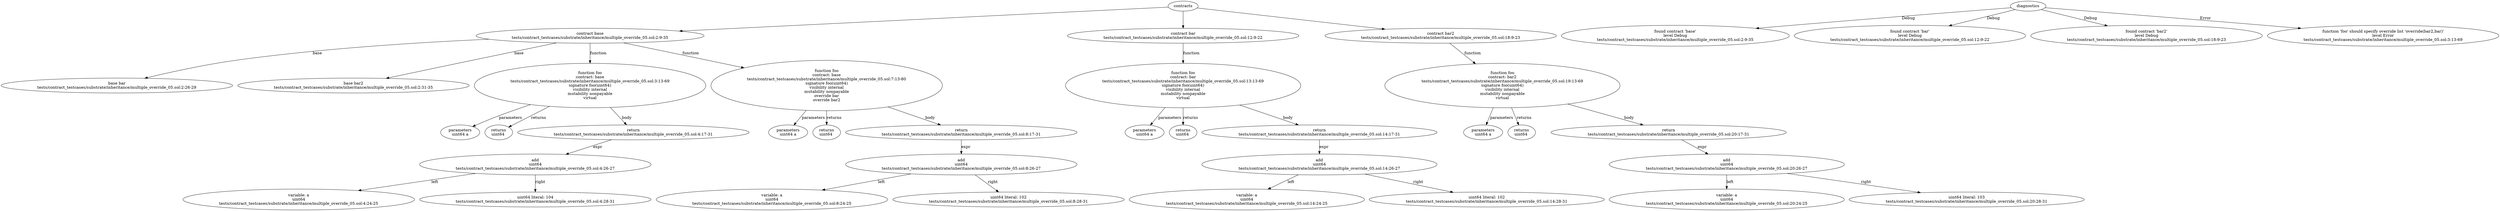 strict digraph "tests/contract_testcases/substrate/inheritance/multiple_override_05.sol" {
	contract [label="contract base\ntests/contract_testcases/substrate/inheritance/multiple_override_05.sol:2:9-35"]
	base [label="base bar\ntests/contract_testcases/substrate/inheritance/multiple_override_05.sol:2:26-29"]
	base_3 [label="base bar2\ntests/contract_testcases/substrate/inheritance/multiple_override_05.sol:2:31-35"]
	foo [label="function foo\ncontract: base\ntests/contract_testcases/substrate/inheritance/multiple_override_05.sol:3:13-69\nsignature foo(uint64)\nvisibility internal\nmutability nonpayable\nvirtual"]
	parameters [label="parameters\nuint64 a"]
	returns [label="returns\nuint64 "]
	return [label="return\ntests/contract_testcases/substrate/inheritance/multiple_override_05.sol:4:17-31"]
	add [label="add\nuint64\ntests/contract_testcases/substrate/inheritance/multiple_override_05.sol:4:26-27"]
	variable [label="variable: a\nuint64\ntests/contract_testcases/substrate/inheritance/multiple_override_05.sol:4:24-25"]
	number_literal [label="uint64 literal: 104\ntests/contract_testcases/substrate/inheritance/multiple_override_05.sol:4:28-31"]
	foo_11 [label="function foo\ncontract: base\ntests/contract_testcases/substrate/inheritance/multiple_override_05.sol:7:13-80\nsignature foo(uint64)\nvisibility internal\nmutability nonpayable\noverride bar\noverride bar2"]
	parameters_12 [label="parameters\nuint64 a"]
	returns_13 [label="returns\nuint64 "]
	return_14 [label="return\ntests/contract_testcases/substrate/inheritance/multiple_override_05.sol:8:17-31"]
	add_15 [label="add\nuint64\ntests/contract_testcases/substrate/inheritance/multiple_override_05.sol:8:26-27"]
	variable_16 [label="variable: a\nuint64\ntests/contract_testcases/substrate/inheritance/multiple_override_05.sol:8:24-25"]
	number_literal_17 [label="uint64 literal: 102\ntests/contract_testcases/substrate/inheritance/multiple_override_05.sol:8:28-31"]
	contract_18 [label="contract bar\ntests/contract_testcases/substrate/inheritance/multiple_override_05.sol:12:9-22"]
	foo_19 [label="function foo\ncontract: bar\ntests/contract_testcases/substrate/inheritance/multiple_override_05.sol:13:13-69\nsignature foo(uint64)\nvisibility internal\nmutability nonpayable\nvirtual"]
	parameters_20 [label="parameters\nuint64 a"]
	returns_21 [label="returns\nuint64 "]
	return_22 [label="return\ntests/contract_testcases/substrate/inheritance/multiple_override_05.sol:14:17-31"]
	add_23 [label="add\nuint64\ntests/contract_testcases/substrate/inheritance/multiple_override_05.sol:14:26-27"]
	variable_24 [label="variable: a\nuint64\ntests/contract_testcases/substrate/inheritance/multiple_override_05.sol:14:24-25"]
	number_literal_25 [label="uint64 literal: 102\ntests/contract_testcases/substrate/inheritance/multiple_override_05.sol:14:28-31"]
	contract_26 [label="contract bar2\ntests/contract_testcases/substrate/inheritance/multiple_override_05.sol:18:9-23"]
	foo_27 [label="function foo\ncontract: bar2\ntests/contract_testcases/substrate/inheritance/multiple_override_05.sol:19:13-69\nsignature foo(uint64)\nvisibility internal\nmutability nonpayable\nvirtual"]
	parameters_28 [label="parameters\nuint64 a"]
	returns_29 [label="returns\nuint64 "]
	return_30 [label="return\ntests/contract_testcases/substrate/inheritance/multiple_override_05.sol:20:17-31"]
	add_31 [label="add\nuint64\ntests/contract_testcases/substrate/inheritance/multiple_override_05.sol:20:26-27"]
	variable_32 [label="variable: a\nuint64\ntests/contract_testcases/substrate/inheritance/multiple_override_05.sol:20:24-25"]
	number_literal_33 [label="uint64 literal: 103\ntests/contract_testcases/substrate/inheritance/multiple_override_05.sol:20:28-31"]
	diagnostic [label="found contract 'base'\nlevel Debug\ntests/contract_testcases/substrate/inheritance/multiple_override_05.sol:2:9-35"]
	diagnostic_36 [label="found contract 'bar'\nlevel Debug\ntests/contract_testcases/substrate/inheritance/multiple_override_05.sol:12:9-22"]
	diagnostic_37 [label="found contract 'bar2'\nlevel Debug\ntests/contract_testcases/substrate/inheritance/multiple_override_05.sol:18:9-23"]
	diagnostic_38 [label="function 'foo' should specify override list 'override(bar2,bar)'\nlevel Error\ntests/contract_testcases/substrate/inheritance/multiple_override_05.sol:3:13-69"]
	contracts -> contract
	contract -> base [label="base"]
	contract -> base_3 [label="base"]
	contract -> foo [label="function"]
	foo -> parameters [label="parameters"]
	foo -> returns [label="returns"]
	foo -> return [label="body"]
	return -> add [label="expr"]
	add -> variable [label="left"]
	add -> number_literal [label="right"]
	contract -> foo_11 [label="function"]
	foo_11 -> parameters_12 [label="parameters"]
	foo_11 -> returns_13 [label="returns"]
	foo_11 -> return_14 [label="body"]
	return_14 -> add_15 [label="expr"]
	add_15 -> variable_16 [label="left"]
	add_15 -> number_literal_17 [label="right"]
	contracts -> contract_18
	contract_18 -> foo_19 [label="function"]
	foo_19 -> parameters_20 [label="parameters"]
	foo_19 -> returns_21 [label="returns"]
	foo_19 -> return_22 [label="body"]
	return_22 -> add_23 [label="expr"]
	add_23 -> variable_24 [label="left"]
	add_23 -> number_literal_25 [label="right"]
	contracts -> contract_26
	contract_26 -> foo_27 [label="function"]
	foo_27 -> parameters_28 [label="parameters"]
	foo_27 -> returns_29 [label="returns"]
	foo_27 -> return_30 [label="body"]
	return_30 -> add_31 [label="expr"]
	add_31 -> variable_32 [label="left"]
	add_31 -> number_literal_33 [label="right"]
	diagnostics -> diagnostic [label="Debug"]
	diagnostics -> diagnostic_36 [label="Debug"]
	diagnostics -> diagnostic_37 [label="Debug"]
	diagnostics -> diagnostic_38 [label="Error"]
}
